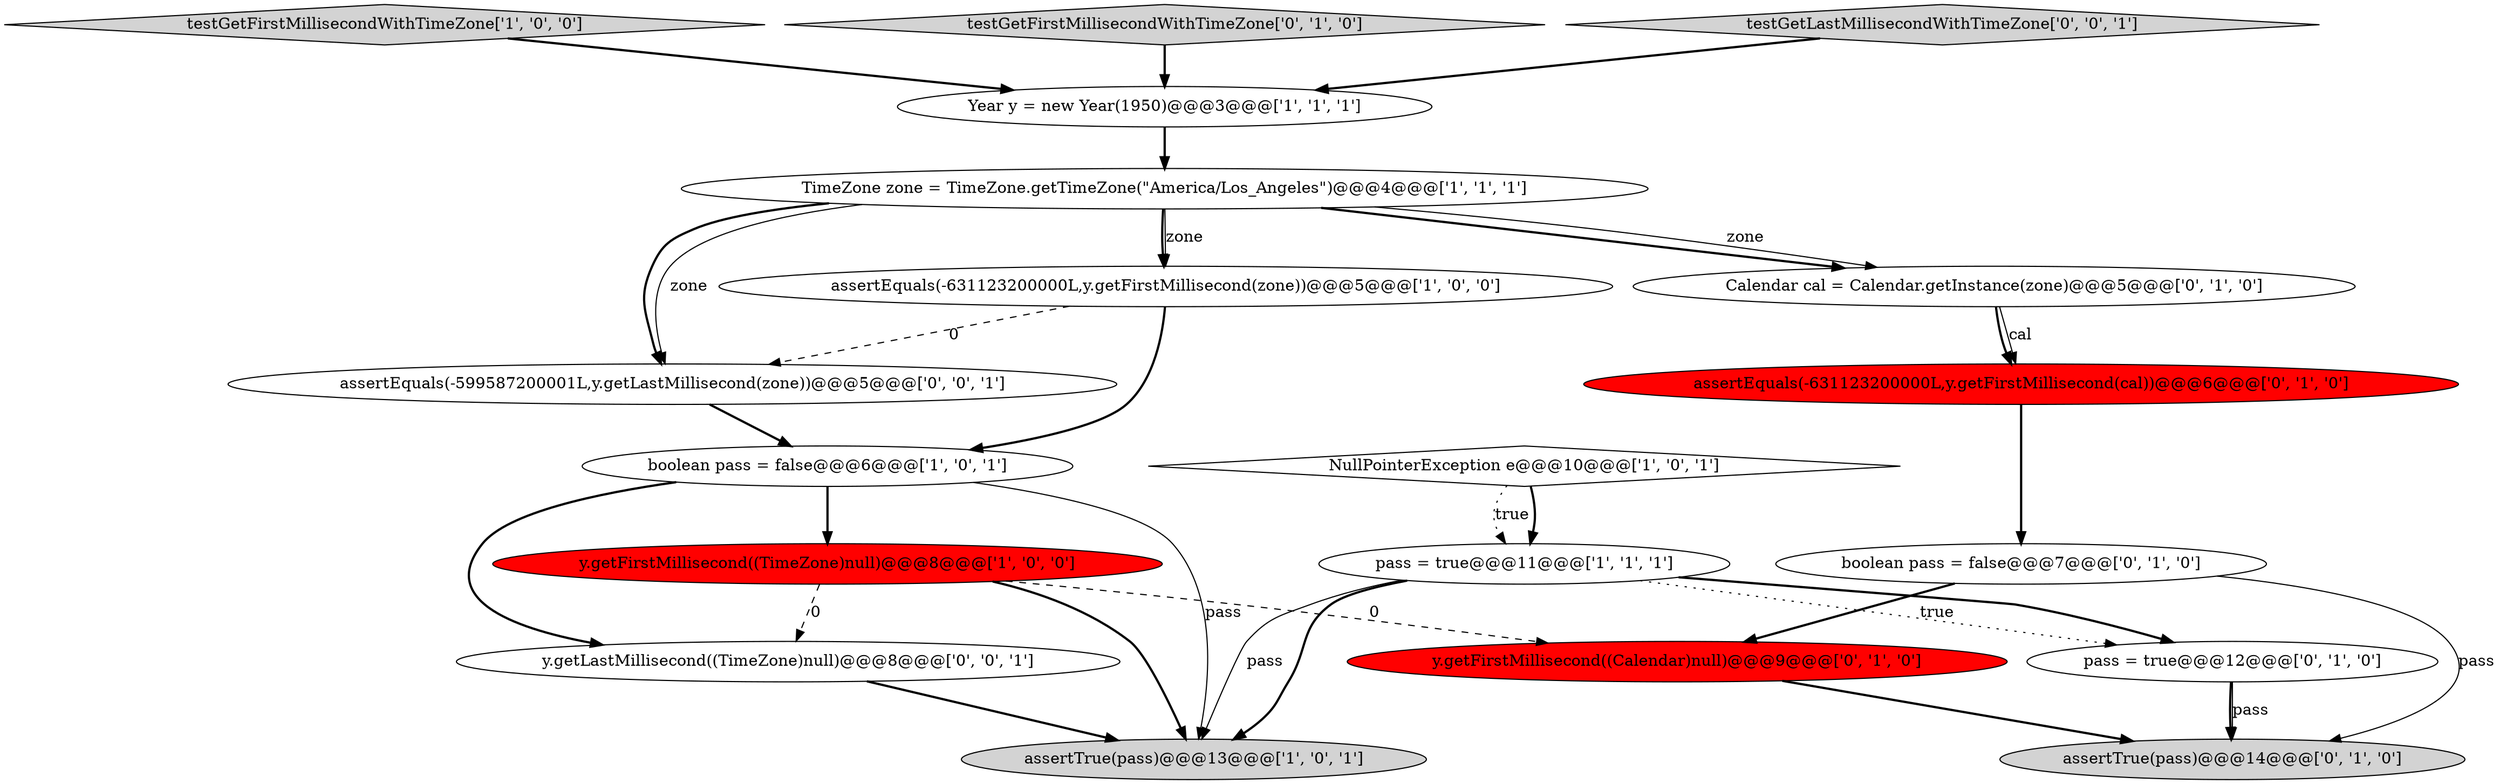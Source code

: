 digraph {
10 [style = filled, label = "y.getFirstMillisecond((Calendar)null)@@@9@@@['0', '1', '0']", fillcolor = red, shape = ellipse image = "AAA1AAABBB2BBB"];
2 [style = filled, label = "testGetFirstMillisecondWithTimeZone['1', '0', '0']", fillcolor = lightgray, shape = diamond image = "AAA0AAABBB1BBB"];
13 [style = filled, label = "assertEquals(-631123200000L,y.getFirstMillisecond(cal))@@@6@@@['0', '1', '0']", fillcolor = red, shape = ellipse image = "AAA1AAABBB2BBB"];
0 [style = filled, label = "pass = true@@@11@@@['1', '1', '1']", fillcolor = white, shape = ellipse image = "AAA0AAABBB1BBB"];
16 [style = filled, label = "y.getLastMillisecond((TimeZone)null)@@@8@@@['0', '0', '1']", fillcolor = white, shape = ellipse image = "AAA0AAABBB3BBB"];
11 [style = filled, label = "pass = true@@@12@@@['0', '1', '0']", fillcolor = white, shape = ellipse image = "AAA0AAABBB2BBB"];
7 [style = filled, label = "Year y = new Year(1950)@@@3@@@['1', '1', '1']", fillcolor = white, shape = ellipse image = "AAA0AAABBB1BBB"];
12 [style = filled, label = "testGetFirstMillisecondWithTimeZone['0', '1', '0']", fillcolor = lightgray, shape = diamond image = "AAA0AAABBB2BBB"];
1 [style = filled, label = "assertTrue(pass)@@@13@@@['1', '0', '1']", fillcolor = lightgray, shape = ellipse image = "AAA0AAABBB1BBB"];
5 [style = filled, label = "y.getFirstMillisecond((TimeZone)null)@@@8@@@['1', '0', '0']", fillcolor = red, shape = ellipse image = "AAA1AAABBB1BBB"];
6 [style = filled, label = "boolean pass = false@@@6@@@['1', '0', '1']", fillcolor = white, shape = ellipse image = "AAA0AAABBB1BBB"];
8 [style = filled, label = "TimeZone zone = TimeZone.getTimeZone(\"America/Los_Angeles\")@@@4@@@['1', '1', '1']", fillcolor = white, shape = ellipse image = "AAA0AAABBB1BBB"];
4 [style = filled, label = "assertEquals(-631123200000L,y.getFirstMillisecond(zone))@@@5@@@['1', '0', '0']", fillcolor = white, shape = ellipse image = "AAA0AAABBB1BBB"];
3 [style = filled, label = "NullPointerException e@@@10@@@['1', '0', '1']", fillcolor = white, shape = diamond image = "AAA0AAABBB1BBB"];
9 [style = filled, label = "assertTrue(pass)@@@14@@@['0', '1', '0']", fillcolor = lightgray, shape = ellipse image = "AAA0AAABBB2BBB"];
14 [style = filled, label = "Calendar cal = Calendar.getInstance(zone)@@@5@@@['0', '1', '0']", fillcolor = white, shape = ellipse image = "AAA0AAABBB2BBB"];
18 [style = filled, label = "assertEquals(-599587200001L,y.getLastMillisecond(zone))@@@5@@@['0', '0', '1']", fillcolor = white, shape = ellipse image = "AAA0AAABBB3BBB"];
17 [style = filled, label = "testGetLastMillisecondWithTimeZone['0', '0', '1']", fillcolor = lightgray, shape = diamond image = "AAA0AAABBB3BBB"];
15 [style = filled, label = "boolean pass = false@@@7@@@['0', '1', '0']", fillcolor = white, shape = ellipse image = "AAA0AAABBB2BBB"];
8->18 [style = solid, label="zone"];
4->18 [style = dashed, label="0"];
15->10 [style = bold, label=""];
4->6 [style = bold, label=""];
6->1 [style = solid, label="pass"];
8->18 [style = bold, label=""];
11->9 [style = solid, label="pass"];
8->14 [style = bold, label=""];
0->11 [style = bold, label=""];
7->8 [style = bold, label=""];
11->9 [style = bold, label=""];
12->7 [style = bold, label=""];
3->0 [style = bold, label=""];
15->9 [style = solid, label="pass"];
17->7 [style = bold, label=""];
5->16 [style = dashed, label="0"];
8->4 [style = solid, label="zone"];
5->1 [style = bold, label=""];
6->5 [style = bold, label=""];
8->14 [style = solid, label="zone"];
5->10 [style = dashed, label="0"];
16->1 [style = bold, label=""];
18->6 [style = bold, label=""];
6->16 [style = bold, label=""];
0->1 [style = bold, label=""];
3->0 [style = dotted, label="true"];
0->1 [style = solid, label="pass"];
10->9 [style = bold, label=""];
13->15 [style = bold, label=""];
8->4 [style = bold, label=""];
2->7 [style = bold, label=""];
14->13 [style = bold, label=""];
0->11 [style = dotted, label="true"];
14->13 [style = solid, label="cal"];
}
